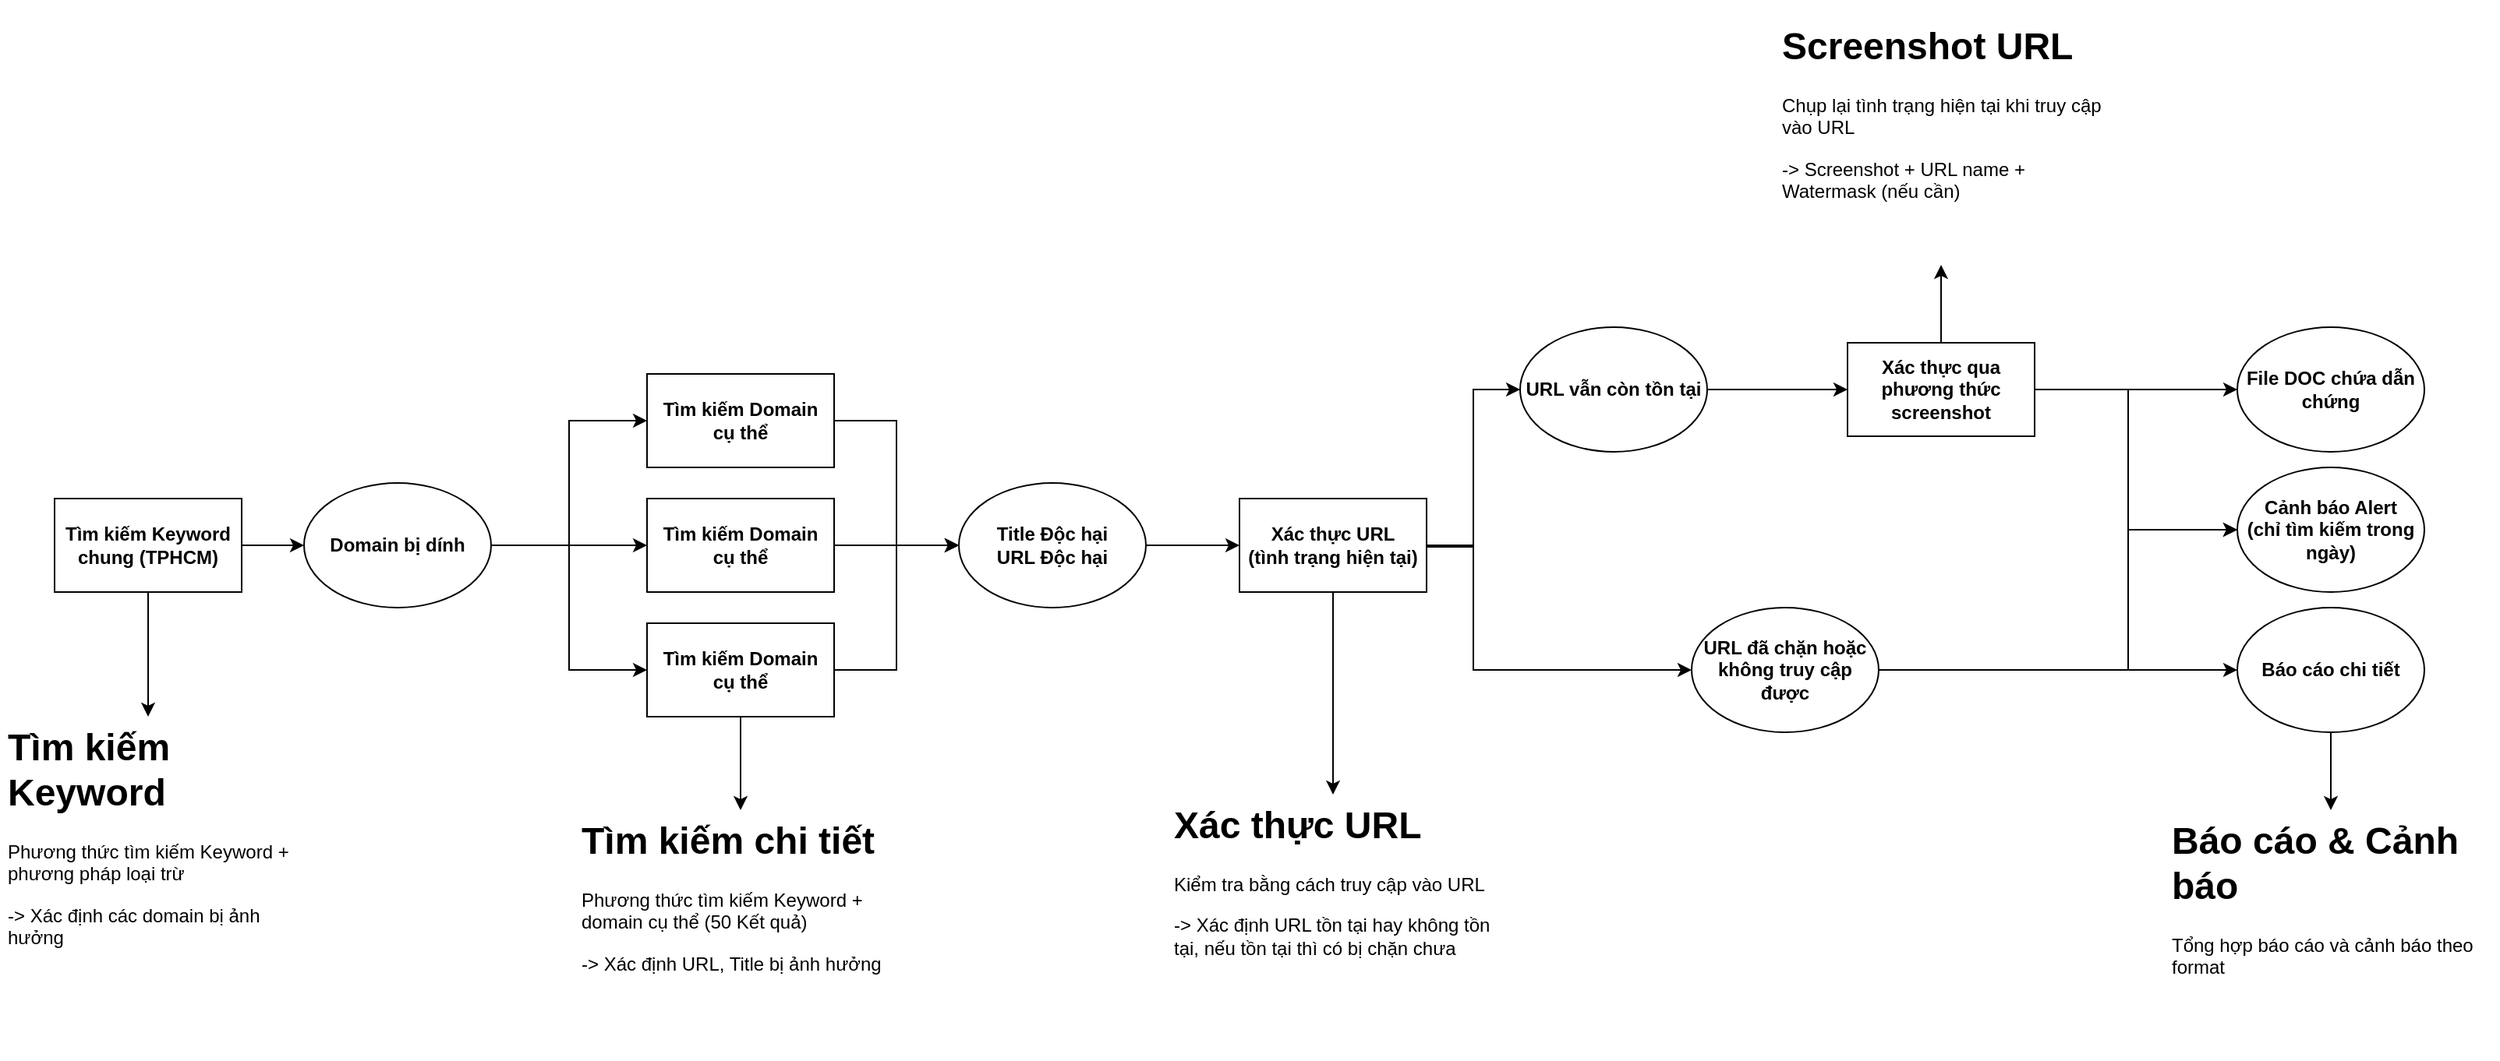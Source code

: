 <mxfile version="22.0.0" type="device">
  <diagram name="Page-1" id="5Xt0XIAta8fqLvjbWVMw">
    <mxGraphModel dx="1870" dy="1962" grid="1" gridSize="10" guides="1" tooltips="1" connect="1" arrows="1" fold="1" page="1" pageScale="1" pageWidth="850" pageHeight="1100" math="0" shadow="0">
      <root>
        <mxCell id="0" />
        <mxCell id="1" parent="0" />
        <mxCell id="D6V0KOhiGijrsJzfocyi-2" style="edgeStyle=orthogonalEdgeStyle;rounded=0;orthogonalLoop=1;jettySize=auto;html=1;labelBackgroundColor=none;fontColor=default;" parent="1" source="D6V0KOhiGijrsJzfocyi-1" target="D6V0KOhiGijrsJzfocyi-3" edge="1">
          <mxGeometry relative="1" as="geometry">
            <mxPoint x="490" y="200" as="targetPoint" />
          </mxGeometry>
        </mxCell>
        <mxCell id="D6V0KOhiGijrsJzfocyi-39" style="edgeStyle=orthogonalEdgeStyle;rounded=0;orthogonalLoop=1;jettySize=auto;html=1;labelBackgroundColor=none;fontColor=default;" parent="1" source="D6V0KOhiGijrsJzfocyi-1" target="D6V0KOhiGijrsJzfocyi-37" edge="1">
          <mxGeometry relative="1" as="geometry" />
        </mxCell>
        <mxCell id="D6V0KOhiGijrsJzfocyi-1" value="Tìm kiếm Keyword&lt;br&gt;chung (TPHCM)" style="rounded=0;whiteSpace=wrap;html=1;fontStyle=1;labelBackgroundColor=none;" parent="1" vertex="1">
          <mxGeometry x="90" y="170" width="120" height="60" as="geometry" />
        </mxCell>
        <mxCell id="D6V0KOhiGijrsJzfocyi-4" style="edgeStyle=orthogonalEdgeStyle;rounded=0;orthogonalLoop=1;jettySize=auto;html=1;entryX=0;entryY=0.5;entryDx=0;entryDy=0;labelBackgroundColor=none;fontColor=default;" parent="1" source="D6V0KOhiGijrsJzfocyi-3" target="D6V0KOhiGijrsJzfocyi-6" edge="1">
          <mxGeometry relative="1" as="geometry">
            <mxPoint x="440" y="200" as="targetPoint" />
          </mxGeometry>
        </mxCell>
        <mxCell id="D6V0KOhiGijrsJzfocyi-8" style="edgeStyle=orthogonalEdgeStyle;rounded=0;orthogonalLoop=1;jettySize=auto;html=1;entryX=0;entryY=0.5;entryDx=0;entryDy=0;labelBackgroundColor=none;fontColor=default;" parent="1" source="D6V0KOhiGijrsJzfocyi-3" target="D6V0KOhiGijrsJzfocyi-5" edge="1">
          <mxGeometry relative="1" as="geometry" />
        </mxCell>
        <mxCell id="D6V0KOhiGijrsJzfocyi-9" style="edgeStyle=orthogonalEdgeStyle;rounded=0;orthogonalLoop=1;jettySize=auto;html=1;entryX=0;entryY=0.5;entryDx=0;entryDy=0;labelBackgroundColor=none;fontColor=default;" parent="1" source="D6V0KOhiGijrsJzfocyi-3" target="D6V0KOhiGijrsJzfocyi-7" edge="1">
          <mxGeometry relative="1" as="geometry" />
        </mxCell>
        <mxCell id="D6V0KOhiGijrsJzfocyi-3" value="Domain bị dính" style="ellipse;whiteSpace=wrap;html=1;fontStyle=1;labelBackgroundColor=none;" parent="1" vertex="1">
          <mxGeometry x="250" y="160" width="120" height="80" as="geometry" />
        </mxCell>
        <mxCell id="D6V0KOhiGijrsJzfocyi-11" style="edgeStyle=orthogonalEdgeStyle;rounded=0;orthogonalLoop=1;jettySize=auto;html=1;entryX=0;entryY=0.5;entryDx=0;entryDy=0;labelBackgroundColor=none;fontColor=default;" parent="1" source="D6V0KOhiGijrsJzfocyi-5" target="D6V0KOhiGijrsJzfocyi-10" edge="1">
          <mxGeometry relative="1" as="geometry" />
        </mxCell>
        <mxCell id="D6V0KOhiGijrsJzfocyi-5" value="Tìm kiếm Domain&lt;br&gt;cụ thể" style="rounded=0;whiteSpace=wrap;html=1;fontStyle=1;labelBackgroundColor=none;" parent="1" vertex="1">
          <mxGeometry x="470" y="90" width="120" height="60" as="geometry" />
        </mxCell>
        <mxCell id="D6V0KOhiGijrsJzfocyi-12" style="edgeStyle=orthogonalEdgeStyle;rounded=0;orthogonalLoop=1;jettySize=auto;html=1;entryX=0;entryY=0.5;entryDx=0;entryDy=0;labelBackgroundColor=none;fontColor=default;" parent="1" source="D6V0KOhiGijrsJzfocyi-6" target="D6V0KOhiGijrsJzfocyi-10" edge="1">
          <mxGeometry relative="1" as="geometry" />
        </mxCell>
        <mxCell id="D6V0KOhiGijrsJzfocyi-6" value="Tìm kiếm Domain&lt;br&gt;cụ thể" style="rounded=0;whiteSpace=wrap;html=1;fontStyle=1;labelBackgroundColor=none;" parent="1" vertex="1">
          <mxGeometry x="470" y="170" width="120" height="60" as="geometry" />
        </mxCell>
        <mxCell id="D6V0KOhiGijrsJzfocyi-13" style="edgeStyle=orthogonalEdgeStyle;rounded=0;orthogonalLoop=1;jettySize=auto;html=1;entryX=0;entryY=0.5;entryDx=0;entryDy=0;labelBackgroundColor=none;fontColor=default;" parent="1" source="D6V0KOhiGijrsJzfocyi-7" target="D6V0KOhiGijrsJzfocyi-10" edge="1">
          <mxGeometry relative="1" as="geometry" />
        </mxCell>
        <mxCell id="D6V0KOhiGijrsJzfocyi-44" style="edgeStyle=orthogonalEdgeStyle;rounded=0;orthogonalLoop=1;jettySize=auto;html=1;labelBackgroundColor=none;fontColor=default;" parent="1" source="D6V0KOhiGijrsJzfocyi-7" target="D6V0KOhiGijrsJzfocyi-40" edge="1">
          <mxGeometry relative="1" as="geometry" />
        </mxCell>
        <mxCell id="D6V0KOhiGijrsJzfocyi-7" value="Tìm kiếm Domain&lt;br&gt;cụ thể" style="rounded=0;whiteSpace=wrap;html=1;fontStyle=1;labelBackgroundColor=none;" parent="1" vertex="1">
          <mxGeometry x="470" y="250" width="120" height="60" as="geometry" />
        </mxCell>
        <mxCell id="D6V0KOhiGijrsJzfocyi-15" style="edgeStyle=orthogonalEdgeStyle;rounded=0;orthogonalLoop=1;jettySize=auto;html=1;labelBackgroundColor=none;fontColor=default;" parent="1" source="D6V0KOhiGijrsJzfocyi-10" target="D6V0KOhiGijrsJzfocyi-14" edge="1">
          <mxGeometry relative="1" as="geometry" />
        </mxCell>
        <mxCell id="D6V0KOhiGijrsJzfocyi-10" value="Title Độc hại&lt;br&gt;URL Độc hại" style="ellipse;whiteSpace=wrap;html=1;fontStyle=1;labelBackgroundColor=none;" parent="1" vertex="1">
          <mxGeometry x="670" y="160" width="120" height="80" as="geometry" />
        </mxCell>
        <mxCell id="D6V0KOhiGijrsJzfocyi-17" style="edgeStyle=orthogonalEdgeStyle;rounded=0;orthogonalLoop=1;jettySize=auto;html=1;entryX=0;entryY=0.5;entryDx=0;entryDy=0;labelBackgroundColor=none;fontColor=default;" parent="1" source="D6V0KOhiGijrsJzfocyi-14" target="D6V0KOhiGijrsJzfocyi-16" edge="1">
          <mxGeometry relative="1" as="geometry" />
        </mxCell>
        <mxCell id="D6V0KOhiGijrsJzfocyi-19" style="edgeStyle=orthogonalEdgeStyle;rounded=0;orthogonalLoop=1;jettySize=auto;html=1;entryX=0;entryY=0.5;entryDx=0;entryDy=0;labelBackgroundColor=none;fontColor=default;" parent="1" target="D6V0KOhiGijrsJzfocyi-18" edge="1">
          <mxGeometry relative="1" as="geometry">
            <mxPoint x="870" y="200" as="sourcePoint" />
            <mxPoint x="1040" y="280" as="targetPoint" />
            <Array as="points">
              <mxPoint x="870" y="201" />
              <mxPoint x="1000" y="201" />
              <mxPoint x="1000" y="280" />
            </Array>
          </mxGeometry>
        </mxCell>
        <mxCell id="D6V0KOhiGijrsJzfocyi-43" style="edgeStyle=orthogonalEdgeStyle;rounded=0;orthogonalLoop=1;jettySize=auto;html=1;labelBackgroundColor=none;fontColor=default;" parent="1" source="D6V0KOhiGijrsJzfocyi-14" target="D6V0KOhiGijrsJzfocyi-42" edge="1">
          <mxGeometry relative="1" as="geometry" />
        </mxCell>
        <mxCell id="D6V0KOhiGijrsJzfocyi-14" value="Xác thực URL&lt;br&gt;(tình trạng hiện tại)" style="rounded=0;whiteSpace=wrap;html=1;fontStyle=1;labelBackgroundColor=none;" parent="1" vertex="1">
          <mxGeometry x="850" y="170" width="120" height="60" as="geometry" />
        </mxCell>
        <mxCell id="D6V0KOhiGijrsJzfocyi-22" style="edgeStyle=orthogonalEdgeStyle;rounded=0;orthogonalLoop=1;jettySize=auto;html=1;entryX=0;entryY=0.5;entryDx=0;entryDy=0;labelBackgroundColor=none;fontColor=default;" parent="1" source="D6V0KOhiGijrsJzfocyi-16" target="D6V0KOhiGijrsJzfocyi-21" edge="1">
          <mxGeometry relative="1" as="geometry" />
        </mxCell>
        <mxCell id="D6V0KOhiGijrsJzfocyi-16" value="URL vẫn còn tồn tại" style="ellipse;whiteSpace=wrap;html=1;fontStyle=1;labelBackgroundColor=none;" parent="1" vertex="1">
          <mxGeometry x="1030" y="60" width="120" height="80" as="geometry" />
        </mxCell>
        <mxCell id="D6V0KOhiGijrsJzfocyi-25" style="edgeStyle=orthogonalEdgeStyle;rounded=0;orthogonalLoop=1;jettySize=auto;html=1;entryX=0;entryY=0.5;entryDx=0;entryDy=0;labelBackgroundColor=none;fontColor=default;" parent="1" source="D6V0KOhiGijrsJzfocyi-18" target="D6V0KOhiGijrsJzfocyi-23" edge="1">
          <mxGeometry relative="1" as="geometry" />
        </mxCell>
        <mxCell id="D6V0KOhiGijrsJzfocyi-31" style="edgeStyle=orthogonalEdgeStyle;rounded=0;orthogonalLoop=1;jettySize=auto;html=1;entryX=0;entryY=0.5;entryDx=0;entryDy=0;labelBackgroundColor=none;fontColor=default;" parent="1" source="D6V0KOhiGijrsJzfocyi-18" target="D6V0KOhiGijrsJzfocyi-29" edge="1">
          <mxGeometry relative="1" as="geometry">
            <Array as="points">
              <mxPoint x="1420" y="280" />
              <mxPoint x="1420" y="190" />
            </Array>
          </mxGeometry>
        </mxCell>
        <mxCell id="D6V0KOhiGijrsJzfocyi-18" value="URL đã chặn hoặc không truy cập được" style="ellipse;whiteSpace=wrap;html=1;fontStyle=1;labelBackgroundColor=none;" parent="1" vertex="1">
          <mxGeometry x="1140" y="240" width="120" height="80" as="geometry" />
        </mxCell>
        <mxCell id="D6V0KOhiGijrsJzfocyi-28" style="edgeStyle=orthogonalEdgeStyle;rounded=0;orthogonalLoop=1;jettySize=auto;html=1;entryX=0;entryY=0.5;entryDx=0;entryDy=0;labelBackgroundColor=none;fontColor=default;" parent="1" source="D6V0KOhiGijrsJzfocyi-21" target="D6V0KOhiGijrsJzfocyi-27" edge="1">
          <mxGeometry relative="1" as="geometry" />
        </mxCell>
        <mxCell id="D6V0KOhiGijrsJzfocyi-30" style="edgeStyle=orthogonalEdgeStyle;rounded=0;orthogonalLoop=1;jettySize=auto;html=1;entryX=0;entryY=0.5;entryDx=0;entryDy=0;labelBackgroundColor=none;fontColor=default;" parent="1" source="D6V0KOhiGijrsJzfocyi-21" target="D6V0KOhiGijrsJzfocyi-29" edge="1">
          <mxGeometry relative="1" as="geometry">
            <Array as="points">
              <mxPoint x="1420" y="100" />
              <mxPoint x="1420" y="190" />
            </Array>
          </mxGeometry>
        </mxCell>
        <mxCell id="D6V0KOhiGijrsJzfocyi-46" style="edgeStyle=orthogonalEdgeStyle;rounded=0;orthogonalLoop=1;jettySize=auto;html=1;labelBackgroundColor=none;fontColor=default;" parent="1" source="D6V0KOhiGijrsJzfocyi-21" target="D6V0KOhiGijrsJzfocyi-45" edge="1">
          <mxGeometry relative="1" as="geometry" />
        </mxCell>
        <mxCell id="D6V0KOhiGijrsJzfocyi-21" value="Xác thực qua phương thức screenshot" style="rounded=0;whiteSpace=wrap;html=1;fontStyle=1;labelBackgroundColor=none;" parent="1" vertex="1">
          <mxGeometry x="1240" y="70" width="120" height="60" as="geometry" />
        </mxCell>
        <mxCell id="D6V0KOhiGijrsJzfocyi-48" style="edgeStyle=orthogonalEdgeStyle;rounded=0;orthogonalLoop=1;jettySize=auto;html=1;entryX=0.5;entryY=0;entryDx=0;entryDy=0;labelBackgroundColor=none;fontColor=default;" parent="1" source="D6V0KOhiGijrsJzfocyi-23" target="D6V0KOhiGijrsJzfocyi-47" edge="1">
          <mxGeometry relative="1" as="geometry" />
        </mxCell>
        <mxCell id="D6V0KOhiGijrsJzfocyi-23" value="Báo cáo chi tiết" style="ellipse;whiteSpace=wrap;html=1;fontStyle=1;labelBackgroundColor=none;" parent="1" vertex="1">
          <mxGeometry x="1490" y="240" width="120" height="80" as="geometry" />
        </mxCell>
        <mxCell id="D6V0KOhiGijrsJzfocyi-27" value="File DOC chứa dẫn chứng" style="ellipse;whiteSpace=wrap;html=1;fontStyle=1;labelBackgroundColor=none;" parent="1" vertex="1">
          <mxGeometry x="1490" y="60" width="120" height="80" as="geometry" />
        </mxCell>
        <mxCell id="D6V0KOhiGijrsJzfocyi-29" value="Cảnh báo Alert&lt;br&gt;(chỉ tìm kiếm trong ngày)" style="ellipse;whiteSpace=wrap;html=1;fontStyle=1;labelBackgroundColor=none;" parent="1" vertex="1">
          <mxGeometry x="1490" y="150" width="120" height="80" as="geometry" />
        </mxCell>
        <mxCell id="D6V0KOhiGijrsJzfocyi-37" value="&lt;h1&gt;Tìm kiếm Keyword&lt;/h1&gt;&lt;p&gt;Phương thức tìm kiếm Keyword + phương pháp loại trừ&lt;/p&gt;&lt;p&gt;-&amp;gt; Xác định các domain bị ảnh hưởng&lt;/p&gt;" style="text;html=1;strokeColor=none;fillColor=none;spacing=5;spacingTop=-20;whiteSpace=wrap;overflow=hidden;rounded=0;labelBackgroundColor=none;" parent="1" vertex="1">
          <mxGeometry x="55" y="310" width="190" height="160" as="geometry" />
        </mxCell>
        <mxCell id="D6V0KOhiGijrsJzfocyi-40" value="&lt;h1&gt;Tìm kiếm chi tiết&lt;/h1&gt;&lt;p&gt;Phương thức tìm kiếm Keyword + domain cụ thể (50 Kết quả)&lt;/p&gt;&lt;p&gt;-&amp;gt; Xác định URL, Title bị ảnh hưởng&lt;/p&gt;" style="text;html=1;strokeColor=none;fillColor=none;spacing=5;spacingTop=-20;whiteSpace=wrap;overflow=hidden;rounded=0;labelBackgroundColor=none;" parent="1" vertex="1">
          <mxGeometry x="422.5" y="370" width="215" height="160" as="geometry" />
        </mxCell>
        <mxCell id="D6V0KOhiGijrsJzfocyi-42" value="&lt;h1&gt;Xác thực URL&lt;/h1&gt;&lt;p&gt;Kiểm tra bằng cách truy cập vào URL&lt;/p&gt;&lt;p&gt;-&amp;gt; Xác định URL tồn tại hay không tồn tại, nếu tồn tại thì có bị chặn chưa&lt;/p&gt;" style="text;html=1;strokeColor=none;fillColor=none;spacing=5;spacingTop=-20;whiteSpace=wrap;overflow=hidden;rounded=0;labelBackgroundColor=none;" parent="1" vertex="1">
          <mxGeometry x="802.5" y="360" width="215" height="160" as="geometry" />
        </mxCell>
        <mxCell id="D6V0KOhiGijrsJzfocyi-45" value="&lt;h1&gt;Screenshot URL&lt;/h1&gt;&lt;p&gt;Chụp lại tình trạng hiện tại khi truy cập vào URL&lt;/p&gt;&lt;p&gt;-&amp;gt; Screenshot + URL name + Watermask (nếu cần)&lt;/p&gt;" style="text;html=1;strokeColor=none;fillColor=none;spacing=5;spacingTop=-20;whiteSpace=wrap;overflow=hidden;rounded=0;labelBackgroundColor=none;" parent="1" vertex="1">
          <mxGeometry x="1192.5" y="-140" width="215" height="160" as="geometry" />
        </mxCell>
        <mxCell id="D6V0KOhiGijrsJzfocyi-47" value="&lt;h1&gt;Báo cáo &amp;amp; Cảnh báo&lt;/h1&gt;&lt;p&gt;Tổng hợp báo cáo và cảnh báo theo format&lt;/p&gt;" style="text;html=1;strokeColor=none;fillColor=none;spacing=5;spacingTop=-20;whiteSpace=wrap;overflow=hidden;rounded=0;labelBackgroundColor=none;" parent="1" vertex="1">
          <mxGeometry x="1442.5" y="370" width="215" height="120" as="geometry" />
        </mxCell>
      </root>
    </mxGraphModel>
  </diagram>
</mxfile>
